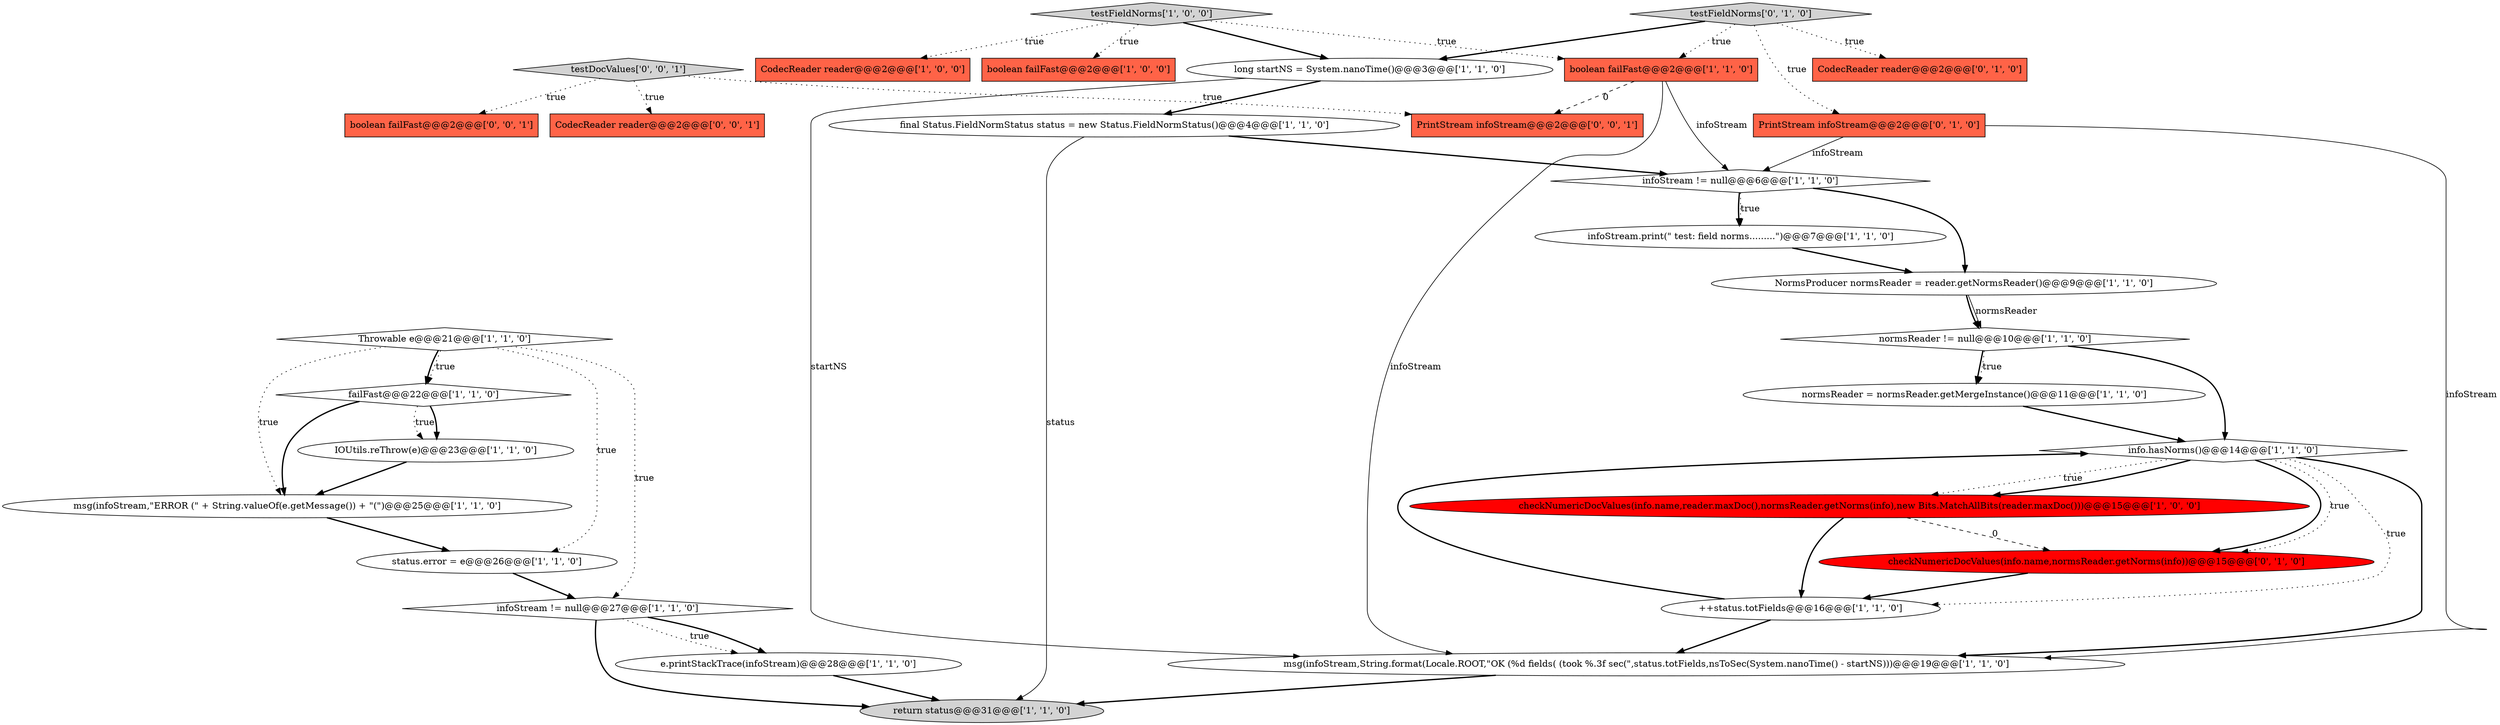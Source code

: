 digraph {
30 [style = filled, label = "PrintStream infoStream@@@2@@@['0', '0', '1']", fillcolor = tomato, shape = box image = "AAA0AAABBB3BBB"];
11 [style = filled, label = "CodecReader reader@@@2@@@['1', '0', '0']", fillcolor = tomato, shape = box image = "AAA0AAABBB1BBB"];
19 [style = filled, label = "normsReader = normsReader.getMergeInstance()@@@11@@@['1', '1', '0']", fillcolor = white, shape = ellipse image = "AAA0AAABBB1BBB"];
9 [style = filled, label = "++status.totFields@@@16@@@['1', '1', '0']", fillcolor = white, shape = ellipse image = "AAA0AAABBB1BBB"];
17 [style = filled, label = "normsReader != null@@@10@@@['1', '1', '0']", fillcolor = white, shape = diamond image = "AAA0AAABBB1BBB"];
16 [style = filled, label = "testFieldNorms['1', '0', '0']", fillcolor = lightgray, shape = diamond image = "AAA0AAABBB1BBB"];
7 [style = filled, label = "failFast@@@22@@@['1', '1', '0']", fillcolor = white, shape = diamond image = "AAA0AAABBB1BBB"];
1 [style = filled, label = "boolean failFast@@@2@@@['1', '0', '0']", fillcolor = tomato, shape = box image = "AAA0AAABBB1BBB"];
27 [style = filled, label = "CodecReader reader@@@2@@@['0', '0', '1']", fillcolor = tomato, shape = box image = "AAA0AAABBB3BBB"];
0 [style = filled, label = "infoStream != null@@@27@@@['1', '1', '0']", fillcolor = white, shape = diamond image = "AAA0AAABBB1BBB"];
5 [style = filled, label = "infoStream.print(\" test: field norms.........\")@@@7@@@['1', '1', '0']", fillcolor = white, shape = ellipse image = "AAA0AAABBB1BBB"];
12 [style = filled, label = "infoStream != null@@@6@@@['1', '1', '0']", fillcolor = white, shape = diamond image = "AAA0AAABBB1BBB"];
20 [style = filled, label = "final Status.FieldNormStatus status = new Status.FieldNormStatus()@@@4@@@['1', '1', '0']", fillcolor = white, shape = ellipse image = "AAA0AAABBB1BBB"];
3 [style = filled, label = "msg(infoStream,\"ERROR (\" + String.valueOf(e.getMessage()) + \"(\")@@@25@@@['1', '1', '0']", fillcolor = white, shape = ellipse image = "AAA0AAABBB1BBB"];
29 [style = filled, label = "boolean failFast@@@2@@@['0', '0', '1']", fillcolor = tomato, shape = box image = "AAA0AAABBB3BBB"];
2 [style = filled, label = "IOUtils.reThrow(e)@@@23@@@['1', '1', '0']", fillcolor = white, shape = ellipse image = "AAA0AAABBB1BBB"];
18 [style = filled, label = "info.hasNorms()@@@14@@@['1', '1', '0']", fillcolor = white, shape = diamond image = "AAA0AAABBB1BBB"];
22 [style = filled, label = "return status@@@31@@@['1', '1', '0']", fillcolor = lightgray, shape = ellipse image = "AAA0AAABBB1BBB"];
23 [style = filled, label = "PrintStream infoStream@@@2@@@['0', '1', '0']", fillcolor = tomato, shape = box image = "AAA0AAABBB2BBB"];
14 [style = filled, label = "status.error = e@@@26@@@['1', '1', '0']", fillcolor = white, shape = ellipse image = "AAA0AAABBB1BBB"];
21 [style = filled, label = "checkNumericDocValues(info.name,reader.maxDoc(),normsReader.getNorms(info),new Bits.MatchAllBits(reader.maxDoc()))@@@15@@@['1', '0', '0']", fillcolor = red, shape = ellipse image = "AAA1AAABBB1BBB"];
10 [style = filled, label = "msg(infoStream,String.format(Locale.ROOT,\"OK (%d fields( (took %.3f sec(\",status.totFields,nsToSec(System.nanoTime() - startNS)))@@@19@@@['1', '1', '0']", fillcolor = white, shape = ellipse image = "AAA0AAABBB1BBB"];
25 [style = filled, label = "CodecReader reader@@@2@@@['0', '1', '0']", fillcolor = tomato, shape = box image = "AAA0AAABBB2BBB"];
6 [style = filled, label = "long startNS = System.nanoTime()@@@3@@@['1', '1', '0']", fillcolor = white, shape = ellipse image = "AAA0AAABBB1BBB"];
28 [style = filled, label = "testDocValues['0', '0', '1']", fillcolor = lightgray, shape = diamond image = "AAA0AAABBB3BBB"];
13 [style = filled, label = "NormsProducer normsReader = reader.getNormsReader()@@@9@@@['1', '1', '0']", fillcolor = white, shape = ellipse image = "AAA0AAABBB1BBB"];
8 [style = filled, label = "Throwable e@@@21@@@['1', '1', '0']", fillcolor = white, shape = diamond image = "AAA0AAABBB1BBB"];
24 [style = filled, label = "checkNumericDocValues(info.name,normsReader.getNorms(info))@@@15@@@['0', '1', '0']", fillcolor = red, shape = ellipse image = "AAA1AAABBB2BBB"];
26 [style = filled, label = "testFieldNorms['0', '1', '0']", fillcolor = lightgray, shape = diamond image = "AAA0AAABBB2BBB"];
4 [style = filled, label = "e.printStackTrace(infoStream)@@@28@@@['1', '1', '0']", fillcolor = white, shape = ellipse image = "AAA0AAABBB1BBB"];
15 [style = filled, label = "boolean failFast@@@2@@@['1', '1', '0']", fillcolor = tomato, shape = box image = "AAA0AAABBB1BBB"];
10->22 [style = bold, label=""];
7->2 [style = dotted, label="true"];
15->10 [style = solid, label="infoStream"];
19->18 [style = bold, label=""];
18->24 [style = bold, label=""];
23->12 [style = solid, label="infoStream"];
12->5 [style = bold, label=""];
20->22 [style = solid, label="status"];
26->25 [style = dotted, label="true"];
16->6 [style = bold, label=""];
2->3 [style = bold, label=""];
3->14 [style = bold, label=""];
0->4 [style = dotted, label="true"];
18->24 [style = dotted, label="true"];
18->21 [style = dotted, label="true"];
15->30 [style = dashed, label="0"];
8->7 [style = dotted, label="true"];
26->23 [style = dotted, label="true"];
9->10 [style = bold, label=""];
26->6 [style = bold, label=""];
17->19 [style = bold, label=""];
8->3 [style = dotted, label="true"];
7->3 [style = bold, label=""];
8->7 [style = bold, label=""];
6->20 [style = bold, label=""];
28->29 [style = dotted, label="true"];
12->13 [style = bold, label=""];
28->30 [style = dotted, label="true"];
13->17 [style = bold, label=""];
21->9 [style = bold, label=""];
9->18 [style = bold, label=""];
18->10 [style = bold, label=""];
13->17 [style = solid, label="normsReader"];
14->0 [style = bold, label=""];
12->5 [style = dotted, label="true"];
0->4 [style = bold, label=""];
16->1 [style = dotted, label="true"];
6->10 [style = solid, label="startNS"];
23->10 [style = solid, label="infoStream"];
7->2 [style = bold, label=""];
5->13 [style = bold, label=""];
0->22 [style = bold, label=""];
18->9 [style = dotted, label="true"];
8->14 [style = dotted, label="true"];
20->12 [style = bold, label=""];
17->19 [style = dotted, label="true"];
26->15 [style = dotted, label="true"];
8->0 [style = dotted, label="true"];
28->27 [style = dotted, label="true"];
18->21 [style = bold, label=""];
16->11 [style = dotted, label="true"];
21->24 [style = dashed, label="0"];
4->22 [style = bold, label=""];
17->18 [style = bold, label=""];
24->9 [style = bold, label=""];
15->12 [style = solid, label="infoStream"];
16->15 [style = dotted, label="true"];
}
